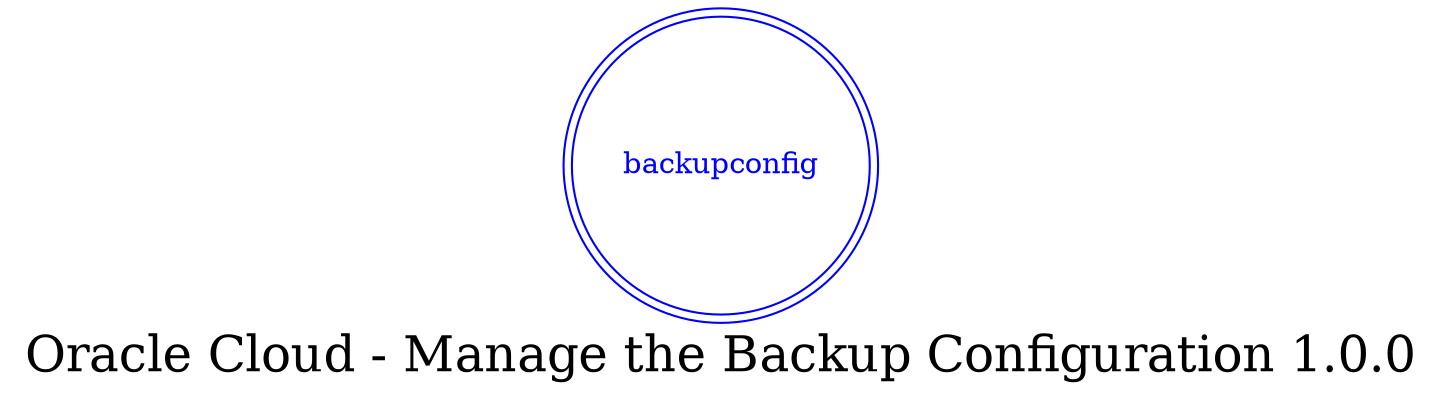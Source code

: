 digraph LexiconGraph {
graph[label="Oracle Cloud - Manage the Backup Configuration 1.0.0", fontsize=24]
splines=true
"backupconfig" [color=blue, fontcolor=blue, shape=doublecircle]
}

